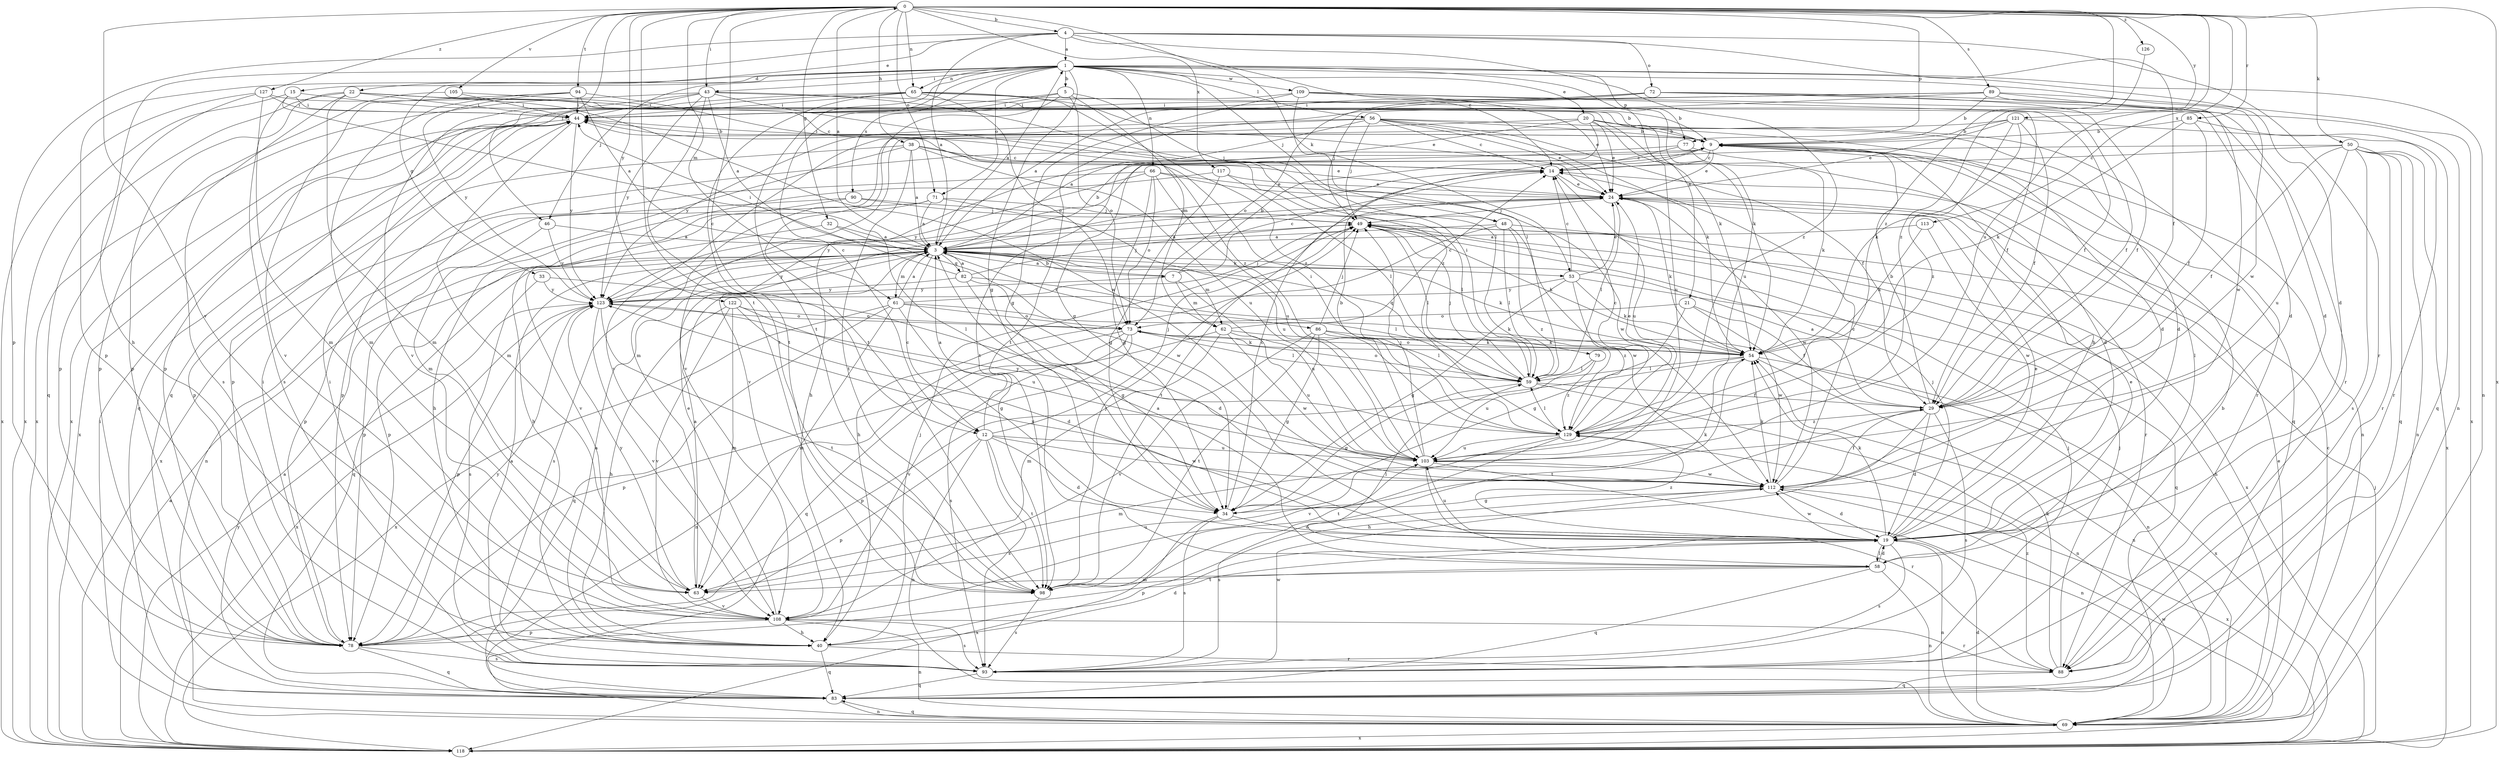 strict digraph  {
0;
1;
3;
4;
5;
7;
9;
12;
14;
15;
19;
20;
21;
22;
24;
29;
32;
33;
34;
38;
40;
43;
44;
46;
48;
49;
50;
53;
54;
56;
58;
59;
61;
62;
63;
65;
66;
69;
71;
72;
73;
77;
78;
79;
82;
83;
85;
86;
88;
89;
90;
93;
94;
98;
103;
105;
108;
109;
112;
113;
117;
118;
121;
122;
123;
126;
127;
129;
0 -> 4  [label=b];
0 -> 12  [label=c];
0 -> 32  [label=g];
0 -> 38  [label=h];
0 -> 43  [label=i];
0 -> 46  [label=j];
0 -> 50  [label=k];
0 -> 53  [label=k];
0 -> 61  [label=m];
0 -> 65  [label=n];
0 -> 71  [label=o];
0 -> 77  [label=p];
0 -> 85  [label=r];
0 -> 89  [label=s];
0 -> 94  [label=t];
0 -> 98  [label=t];
0 -> 103  [label=u];
0 -> 105  [label=v];
0 -> 108  [label=v];
0 -> 113  [label=x];
0 -> 117  [label=x];
0 -> 118  [label=x];
0 -> 121  [label=y];
0 -> 122  [label=y];
0 -> 126  [label=z];
0 -> 127  [label=z];
0 -> 129  [label=z];
1 -> 5  [label=b];
1 -> 12  [label=c];
1 -> 15  [label=d];
1 -> 19  [label=d];
1 -> 20  [label=e];
1 -> 21  [label=e];
1 -> 33  [label=g];
1 -> 34  [label=g];
1 -> 43  [label=i];
1 -> 46  [label=j];
1 -> 48  [label=j];
1 -> 56  [label=l];
1 -> 65  [label=n];
1 -> 66  [label=n];
1 -> 69  [label=n];
1 -> 71  [label=o];
1 -> 77  [label=p];
1 -> 78  [label=p];
1 -> 90  [label=s];
1 -> 98  [label=t];
1 -> 109  [label=w];
1 -> 112  [label=w];
3 -> 0  [label=a];
3 -> 1  [label=a];
3 -> 7  [label=b];
3 -> 9  [label=b];
3 -> 12  [label=c];
3 -> 14  [label=c];
3 -> 53  [label=k];
3 -> 54  [label=k];
3 -> 61  [label=m];
3 -> 62  [label=m];
3 -> 79  [label=q];
3 -> 82  [label=q];
3 -> 83  [label=q];
3 -> 86  [label=r];
3 -> 93  [label=s];
3 -> 123  [label=y];
4 -> 1  [label=a];
4 -> 3  [label=a];
4 -> 14  [label=c];
4 -> 22  [label=e];
4 -> 29  [label=f];
4 -> 40  [label=h];
4 -> 72  [label=o];
4 -> 78  [label=p];
4 -> 88  [label=r];
4 -> 129  [label=z];
5 -> 44  [label=i];
5 -> 48  [label=j];
5 -> 62  [label=m];
5 -> 73  [label=o];
5 -> 83  [label=q];
5 -> 98  [label=t];
7 -> 3  [label=a];
7 -> 9  [label=b];
7 -> 14  [label=c];
7 -> 62  [label=m];
7 -> 103  [label=u];
7 -> 123  [label=y];
9 -> 14  [label=c];
9 -> 24  [label=e];
9 -> 40  [label=h];
9 -> 44  [label=i];
9 -> 58  [label=l];
9 -> 69  [label=n];
9 -> 83  [label=q];
12 -> 3  [label=a];
12 -> 19  [label=d];
12 -> 49  [label=j];
12 -> 69  [label=n];
12 -> 78  [label=p];
12 -> 93  [label=s];
12 -> 98  [label=t];
12 -> 103  [label=u];
12 -> 112  [label=w];
14 -> 24  [label=e];
14 -> 103  [label=u];
15 -> 14  [label=c];
15 -> 44  [label=i];
15 -> 58  [label=l];
15 -> 93  [label=s];
15 -> 118  [label=x];
19 -> 9  [label=b];
19 -> 24  [label=e];
19 -> 49  [label=j];
19 -> 54  [label=k];
19 -> 58  [label=l];
19 -> 69  [label=n];
19 -> 78  [label=p];
19 -> 93  [label=s];
19 -> 103  [label=u];
19 -> 112  [label=w];
19 -> 123  [label=y];
19 -> 129  [label=z];
20 -> 9  [label=b];
20 -> 19  [label=d];
20 -> 24  [label=e];
20 -> 34  [label=g];
20 -> 63  [label=m];
20 -> 88  [label=r];
20 -> 98  [label=t];
20 -> 103  [label=u];
21 -> 29  [label=f];
21 -> 34  [label=g];
21 -> 73  [label=o];
21 -> 112  [label=w];
22 -> 9  [label=b];
22 -> 44  [label=i];
22 -> 54  [label=k];
22 -> 63  [label=m];
22 -> 78  [label=p];
22 -> 83  [label=q];
22 -> 93  [label=s];
22 -> 112  [label=w];
24 -> 49  [label=j];
24 -> 54  [label=k];
24 -> 59  [label=l];
24 -> 88  [label=r];
24 -> 98  [label=t];
24 -> 112  [label=w];
24 -> 123  [label=y];
29 -> 3  [label=a];
29 -> 9  [label=b];
29 -> 19  [label=d];
29 -> 40  [label=h];
29 -> 93  [label=s];
29 -> 108  [label=v];
29 -> 129  [label=z];
32 -> 3  [label=a];
32 -> 78  [label=p];
32 -> 112  [label=w];
33 -> 93  [label=s];
33 -> 103  [label=u];
33 -> 123  [label=y];
34 -> 14  [label=c];
34 -> 19  [label=d];
34 -> 54  [label=k];
34 -> 93  [label=s];
34 -> 118  [label=x];
38 -> 3  [label=a];
38 -> 14  [label=c];
38 -> 24  [label=e];
38 -> 63  [label=m];
38 -> 78  [label=p];
38 -> 98  [label=t];
38 -> 103  [label=u];
40 -> 3  [label=a];
40 -> 19  [label=d];
40 -> 44  [label=i];
40 -> 49  [label=j];
40 -> 83  [label=q];
40 -> 88  [label=r];
43 -> 3  [label=a];
43 -> 29  [label=f];
43 -> 44  [label=i];
43 -> 59  [label=l];
43 -> 98  [label=t];
43 -> 108  [label=v];
43 -> 118  [label=x];
43 -> 123  [label=y];
43 -> 129  [label=z];
44 -> 9  [label=b];
44 -> 63  [label=m];
44 -> 78  [label=p];
44 -> 83  [label=q];
44 -> 118  [label=x];
44 -> 123  [label=y];
46 -> 3  [label=a];
46 -> 78  [label=p];
46 -> 123  [label=y];
48 -> 3  [label=a];
48 -> 40  [label=h];
48 -> 59  [label=l];
48 -> 69  [label=n];
48 -> 112  [label=w];
48 -> 129  [label=z];
49 -> 3  [label=a];
49 -> 54  [label=k];
49 -> 59  [label=l];
49 -> 118  [label=x];
50 -> 14  [label=c];
50 -> 29  [label=f];
50 -> 69  [label=n];
50 -> 83  [label=q];
50 -> 88  [label=r];
50 -> 93  [label=s];
50 -> 103  [label=u];
50 -> 108  [label=v];
50 -> 118  [label=x];
53 -> 14  [label=c];
53 -> 24  [label=e];
53 -> 34  [label=g];
53 -> 54  [label=k];
53 -> 83  [label=q];
53 -> 123  [label=y];
53 -> 129  [label=z];
54 -> 59  [label=l];
54 -> 69  [label=n];
54 -> 73  [label=o];
54 -> 78  [label=p];
54 -> 98  [label=t];
54 -> 118  [label=x];
56 -> 3  [label=a];
56 -> 9  [label=b];
56 -> 14  [label=c];
56 -> 19  [label=d];
56 -> 24  [label=e];
56 -> 29  [label=f];
56 -> 49  [label=j];
56 -> 54  [label=k];
56 -> 108  [label=v];
56 -> 123  [label=y];
58 -> 3  [label=a];
58 -> 19  [label=d];
58 -> 24  [label=e];
58 -> 59  [label=l];
58 -> 63  [label=m];
58 -> 69  [label=n];
58 -> 83  [label=q];
58 -> 98  [label=t];
59 -> 29  [label=f];
59 -> 34  [label=g];
59 -> 44  [label=i];
59 -> 49  [label=j];
59 -> 69  [label=n];
59 -> 73  [label=o];
61 -> 3  [label=a];
61 -> 34  [label=g];
61 -> 49  [label=j];
61 -> 54  [label=k];
61 -> 63  [label=m];
61 -> 73  [label=o];
61 -> 83  [label=q];
61 -> 118  [label=x];
62 -> 14  [label=c];
62 -> 54  [label=k];
62 -> 63  [label=m];
62 -> 78  [label=p];
62 -> 103  [label=u];
62 -> 112  [label=w];
63 -> 3  [label=a];
63 -> 103  [label=u];
63 -> 108  [label=v];
63 -> 123  [label=y];
65 -> 9  [label=b];
65 -> 24  [label=e];
65 -> 44  [label=i];
65 -> 73  [label=o];
65 -> 78  [label=p];
65 -> 98  [label=t];
65 -> 118  [label=x];
65 -> 129  [label=z];
66 -> 24  [label=e];
66 -> 34  [label=g];
66 -> 73  [label=o];
66 -> 103  [label=u];
66 -> 112  [label=w];
66 -> 118  [label=x];
66 -> 123  [label=y];
69 -> 14  [label=c];
69 -> 19  [label=d];
69 -> 24  [label=e];
69 -> 44  [label=i];
69 -> 83  [label=q];
69 -> 118  [label=x];
71 -> 3  [label=a];
71 -> 49  [label=j];
71 -> 69  [label=n];
71 -> 103  [label=u];
71 -> 108  [label=v];
72 -> 3  [label=a];
72 -> 19  [label=d];
72 -> 29  [label=f];
72 -> 44  [label=i];
72 -> 69  [label=n];
72 -> 73  [label=o];
73 -> 54  [label=k];
73 -> 59  [label=l];
73 -> 69  [label=n];
73 -> 83  [label=q];
73 -> 93  [label=s];
73 -> 108  [label=v];
77 -> 14  [label=c];
77 -> 19  [label=d];
77 -> 54  [label=k];
77 -> 78  [label=p];
78 -> 44  [label=i];
78 -> 83  [label=q];
78 -> 93  [label=s];
78 -> 123  [label=y];
79 -> 59  [label=l];
79 -> 103  [label=u];
79 -> 129  [label=z];
82 -> 3  [label=a];
82 -> 19  [label=d];
82 -> 34  [label=g];
82 -> 44  [label=i];
82 -> 49  [label=j];
82 -> 59  [label=l];
82 -> 123  [label=y];
83 -> 3  [label=a];
83 -> 69  [label=n];
85 -> 9  [label=b];
85 -> 29  [label=f];
85 -> 54  [label=k];
85 -> 83  [label=q];
86 -> 34  [label=g];
86 -> 49  [label=j];
86 -> 54  [label=k];
86 -> 59  [label=l];
86 -> 69  [label=n];
86 -> 98  [label=t];
86 -> 108  [label=v];
88 -> 49  [label=j];
88 -> 54  [label=k];
88 -> 83  [label=q];
88 -> 129  [label=z];
89 -> 9  [label=b];
89 -> 44  [label=i];
89 -> 49  [label=j];
89 -> 88  [label=r];
89 -> 98  [label=t];
89 -> 112  [label=w];
89 -> 118  [label=x];
90 -> 40  [label=h];
90 -> 49  [label=j];
90 -> 59  [label=l];
90 -> 78  [label=p];
93 -> 3  [label=a];
93 -> 9  [label=b];
93 -> 49  [label=j];
93 -> 83  [label=q];
93 -> 112  [label=w];
94 -> 3  [label=a];
94 -> 44  [label=i];
94 -> 63  [label=m];
94 -> 108  [label=v];
94 -> 123  [label=y];
94 -> 129  [label=z];
98 -> 49  [label=j];
98 -> 93  [label=s];
103 -> 9  [label=b];
103 -> 49  [label=j];
103 -> 69  [label=n];
103 -> 88  [label=r];
103 -> 112  [label=w];
105 -> 29  [label=f];
105 -> 44  [label=i];
105 -> 78  [label=p];
108 -> 24  [label=e];
108 -> 40  [label=h];
108 -> 69  [label=n];
108 -> 78  [label=p];
108 -> 88  [label=r];
108 -> 93  [label=s];
109 -> 19  [label=d];
109 -> 24  [label=e];
109 -> 29  [label=f];
109 -> 34  [label=g];
109 -> 44  [label=i];
109 -> 59  [label=l];
109 -> 103  [label=u];
112 -> 14  [label=c];
112 -> 19  [label=d];
112 -> 29  [label=f];
112 -> 34  [label=g];
112 -> 54  [label=k];
112 -> 93  [label=s];
112 -> 118  [label=x];
113 -> 3  [label=a];
113 -> 54  [label=k];
113 -> 112  [label=w];
117 -> 24  [label=e];
117 -> 34  [label=g];
117 -> 40  [label=h];
117 -> 59  [label=l];
118 -> 3  [label=a];
118 -> 49  [label=j];
118 -> 112  [label=w];
118 -> 123  [label=y];
121 -> 9  [label=b];
121 -> 24  [label=e];
121 -> 29  [label=f];
121 -> 54  [label=k];
121 -> 88  [label=r];
121 -> 108  [label=v];
121 -> 129  [label=z];
122 -> 19  [label=d];
122 -> 40  [label=h];
122 -> 63  [label=m];
122 -> 73  [label=o];
122 -> 103  [label=u];
122 -> 108  [label=v];
123 -> 73  [label=o];
123 -> 78  [label=p];
123 -> 98  [label=t];
123 -> 108  [label=v];
123 -> 118  [label=x];
126 -> 129  [label=z];
127 -> 44  [label=i];
127 -> 54  [label=k];
127 -> 63  [label=m];
127 -> 78  [label=p];
127 -> 118  [label=x];
129 -> 14  [label=c];
129 -> 24  [label=e];
129 -> 44  [label=i];
129 -> 59  [label=l];
129 -> 63  [label=m];
129 -> 98  [label=t];
129 -> 103  [label=u];
129 -> 123  [label=y];
}
